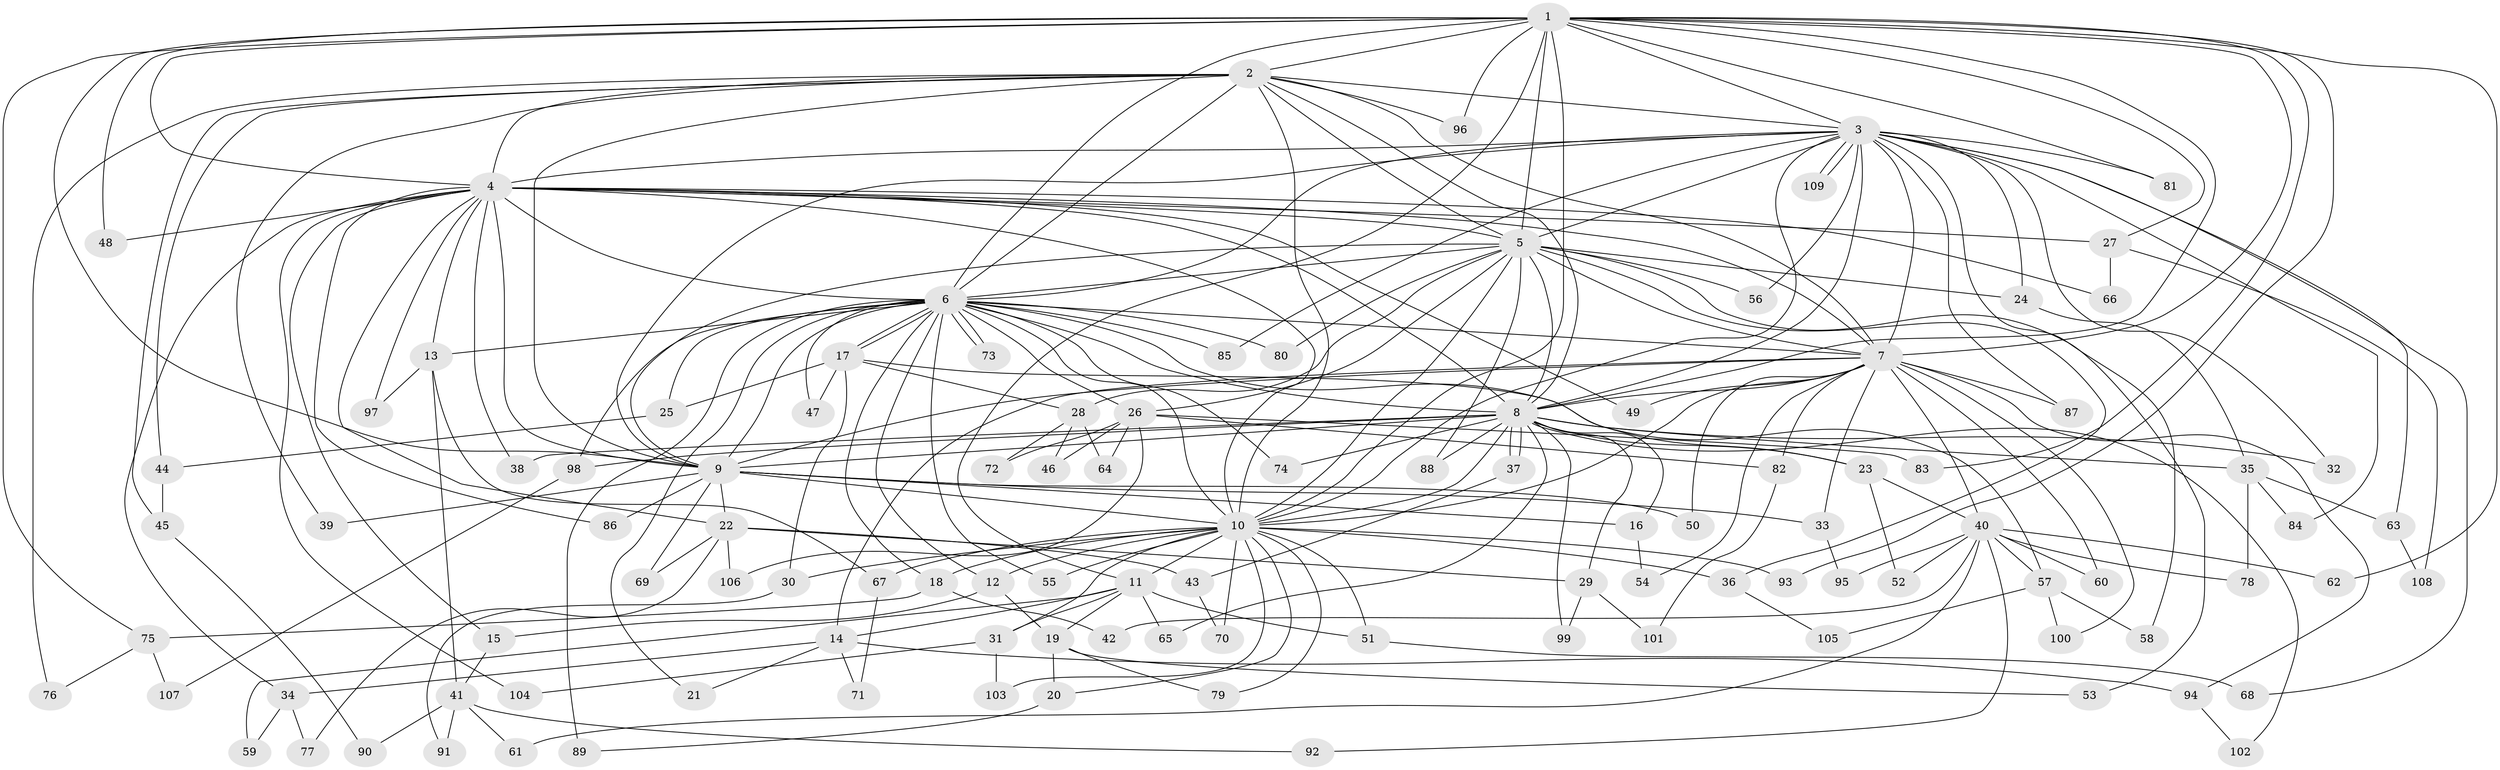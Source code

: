 // coarse degree distribution, {26: 0.0125, 11: 0.025, 17: 0.0125, 27: 0.0125, 25: 0.0125, 16: 0.0125, 20: 0.0125, 8: 0.0125, 4: 0.1, 9: 0.0125, 6: 0.0375, 3: 0.1375, 5: 0.025, 2: 0.525, 7: 0.0125, 10: 0.0125, 1: 0.025}
// Generated by graph-tools (version 1.1) at 2025/51/02/27/25 19:51:51]
// undirected, 109 vertices, 243 edges
graph export_dot {
graph [start="1"]
  node [color=gray90,style=filled];
  1;
  2;
  3;
  4;
  5;
  6;
  7;
  8;
  9;
  10;
  11;
  12;
  13;
  14;
  15;
  16;
  17;
  18;
  19;
  20;
  21;
  22;
  23;
  24;
  25;
  26;
  27;
  28;
  29;
  30;
  31;
  32;
  33;
  34;
  35;
  36;
  37;
  38;
  39;
  40;
  41;
  42;
  43;
  44;
  45;
  46;
  47;
  48;
  49;
  50;
  51;
  52;
  53;
  54;
  55;
  56;
  57;
  58;
  59;
  60;
  61;
  62;
  63;
  64;
  65;
  66;
  67;
  68;
  69;
  70;
  71;
  72;
  73;
  74;
  75;
  76;
  77;
  78;
  79;
  80;
  81;
  82;
  83;
  84;
  85;
  86;
  87;
  88;
  89;
  90;
  91;
  92;
  93;
  94;
  95;
  96;
  97;
  98;
  99;
  100;
  101;
  102;
  103;
  104;
  105;
  106;
  107;
  108;
  109;
  1 -- 2;
  1 -- 3;
  1 -- 4;
  1 -- 5;
  1 -- 6;
  1 -- 7;
  1 -- 8;
  1 -- 9;
  1 -- 10;
  1 -- 11;
  1 -- 27;
  1 -- 48;
  1 -- 62;
  1 -- 75;
  1 -- 81;
  1 -- 83;
  1 -- 93;
  1 -- 96;
  2 -- 3;
  2 -- 4;
  2 -- 5;
  2 -- 6;
  2 -- 7;
  2 -- 8;
  2 -- 9;
  2 -- 10;
  2 -- 39;
  2 -- 44;
  2 -- 45;
  2 -- 76;
  2 -- 96;
  3 -- 4;
  3 -- 5;
  3 -- 6;
  3 -- 7;
  3 -- 8;
  3 -- 9;
  3 -- 10;
  3 -- 24;
  3 -- 32;
  3 -- 56;
  3 -- 58;
  3 -- 63;
  3 -- 68;
  3 -- 81;
  3 -- 84;
  3 -- 85;
  3 -- 87;
  3 -- 109;
  3 -- 109;
  4 -- 5;
  4 -- 6;
  4 -- 7;
  4 -- 8;
  4 -- 9;
  4 -- 10;
  4 -- 13;
  4 -- 15;
  4 -- 22;
  4 -- 27;
  4 -- 34;
  4 -- 38;
  4 -- 48;
  4 -- 49;
  4 -- 66;
  4 -- 86;
  4 -- 97;
  4 -- 104;
  5 -- 6;
  5 -- 7;
  5 -- 8;
  5 -- 9;
  5 -- 10;
  5 -- 24;
  5 -- 26;
  5 -- 28;
  5 -- 36;
  5 -- 53;
  5 -- 56;
  5 -- 80;
  5 -- 88;
  6 -- 7;
  6 -- 8;
  6 -- 9;
  6 -- 10;
  6 -- 12;
  6 -- 13;
  6 -- 17;
  6 -- 17;
  6 -- 18;
  6 -- 21;
  6 -- 23;
  6 -- 25;
  6 -- 26;
  6 -- 47;
  6 -- 55;
  6 -- 73;
  6 -- 73;
  6 -- 74;
  6 -- 80;
  6 -- 85;
  6 -- 89;
  6 -- 98;
  7 -- 8;
  7 -- 9;
  7 -- 10;
  7 -- 14;
  7 -- 33;
  7 -- 40;
  7 -- 49;
  7 -- 50;
  7 -- 54;
  7 -- 60;
  7 -- 82;
  7 -- 87;
  7 -- 94;
  7 -- 100;
  8 -- 9;
  8 -- 10;
  8 -- 16;
  8 -- 23;
  8 -- 29;
  8 -- 32;
  8 -- 35;
  8 -- 37;
  8 -- 37;
  8 -- 38;
  8 -- 65;
  8 -- 74;
  8 -- 88;
  8 -- 98;
  8 -- 99;
  8 -- 102;
  9 -- 10;
  9 -- 16;
  9 -- 22;
  9 -- 33;
  9 -- 39;
  9 -- 50;
  9 -- 69;
  9 -- 86;
  10 -- 11;
  10 -- 12;
  10 -- 18;
  10 -- 20;
  10 -- 30;
  10 -- 31;
  10 -- 36;
  10 -- 51;
  10 -- 55;
  10 -- 67;
  10 -- 70;
  10 -- 79;
  10 -- 93;
  10 -- 103;
  11 -- 14;
  11 -- 19;
  11 -- 31;
  11 -- 51;
  11 -- 59;
  11 -- 65;
  12 -- 15;
  12 -- 19;
  13 -- 41;
  13 -- 67;
  13 -- 97;
  14 -- 21;
  14 -- 34;
  14 -- 71;
  14 -- 94;
  15 -- 41;
  16 -- 54;
  17 -- 25;
  17 -- 28;
  17 -- 30;
  17 -- 47;
  17 -- 57;
  18 -- 42;
  18 -- 75;
  19 -- 20;
  19 -- 53;
  19 -- 79;
  20 -- 89;
  22 -- 29;
  22 -- 43;
  22 -- 69;
  22 -- 77;
  22 -- 106;
  23 -- 40;
  23 -- 52;
  24 -- 35;
  25 -- 44;
  26 -- 46;
  26 -- 64;
  26 -- 72;
  26 -- 82;
  26 -- 83;
  26 -- 106;
  27 -- 66;
  27 -- 108;
  28 -- 46;
  28 -- 64;
  28 -- 72;
  29 -- 99;
  29 -- 101;
  30 -- 91;
  31 -- 103;
  31 -- 104;
  33 -- 95;
  34 -- 59;
  34 -- 77;
  35 -- 63;
  35 -- 78;
  35 -- 84;
  36 -- 105;
  37 -- 43;
  40 -- 42;
  40 -- 52;
  40 -- 57;
  40 -- 60;
  40 -- 61;
  40 -- 62;
  40 -- 78;
  40 -- 92;
  40 -- 95;
  41 -- 61;
  41 -- 90;
  41 -- 91;
  41 -- 92;
  43 -- 70;
  44 -- 45;
  45 -- 90;
  51 -- 68;
  57 -- 58;
  57 -- 100;
  57 -- 105;
  63 -- 108;
  67 -- 71;
  75 -- 76;
  75 -- 107;
  82 -- 101;
  94 -- 102;
  98 -- 107;
}
